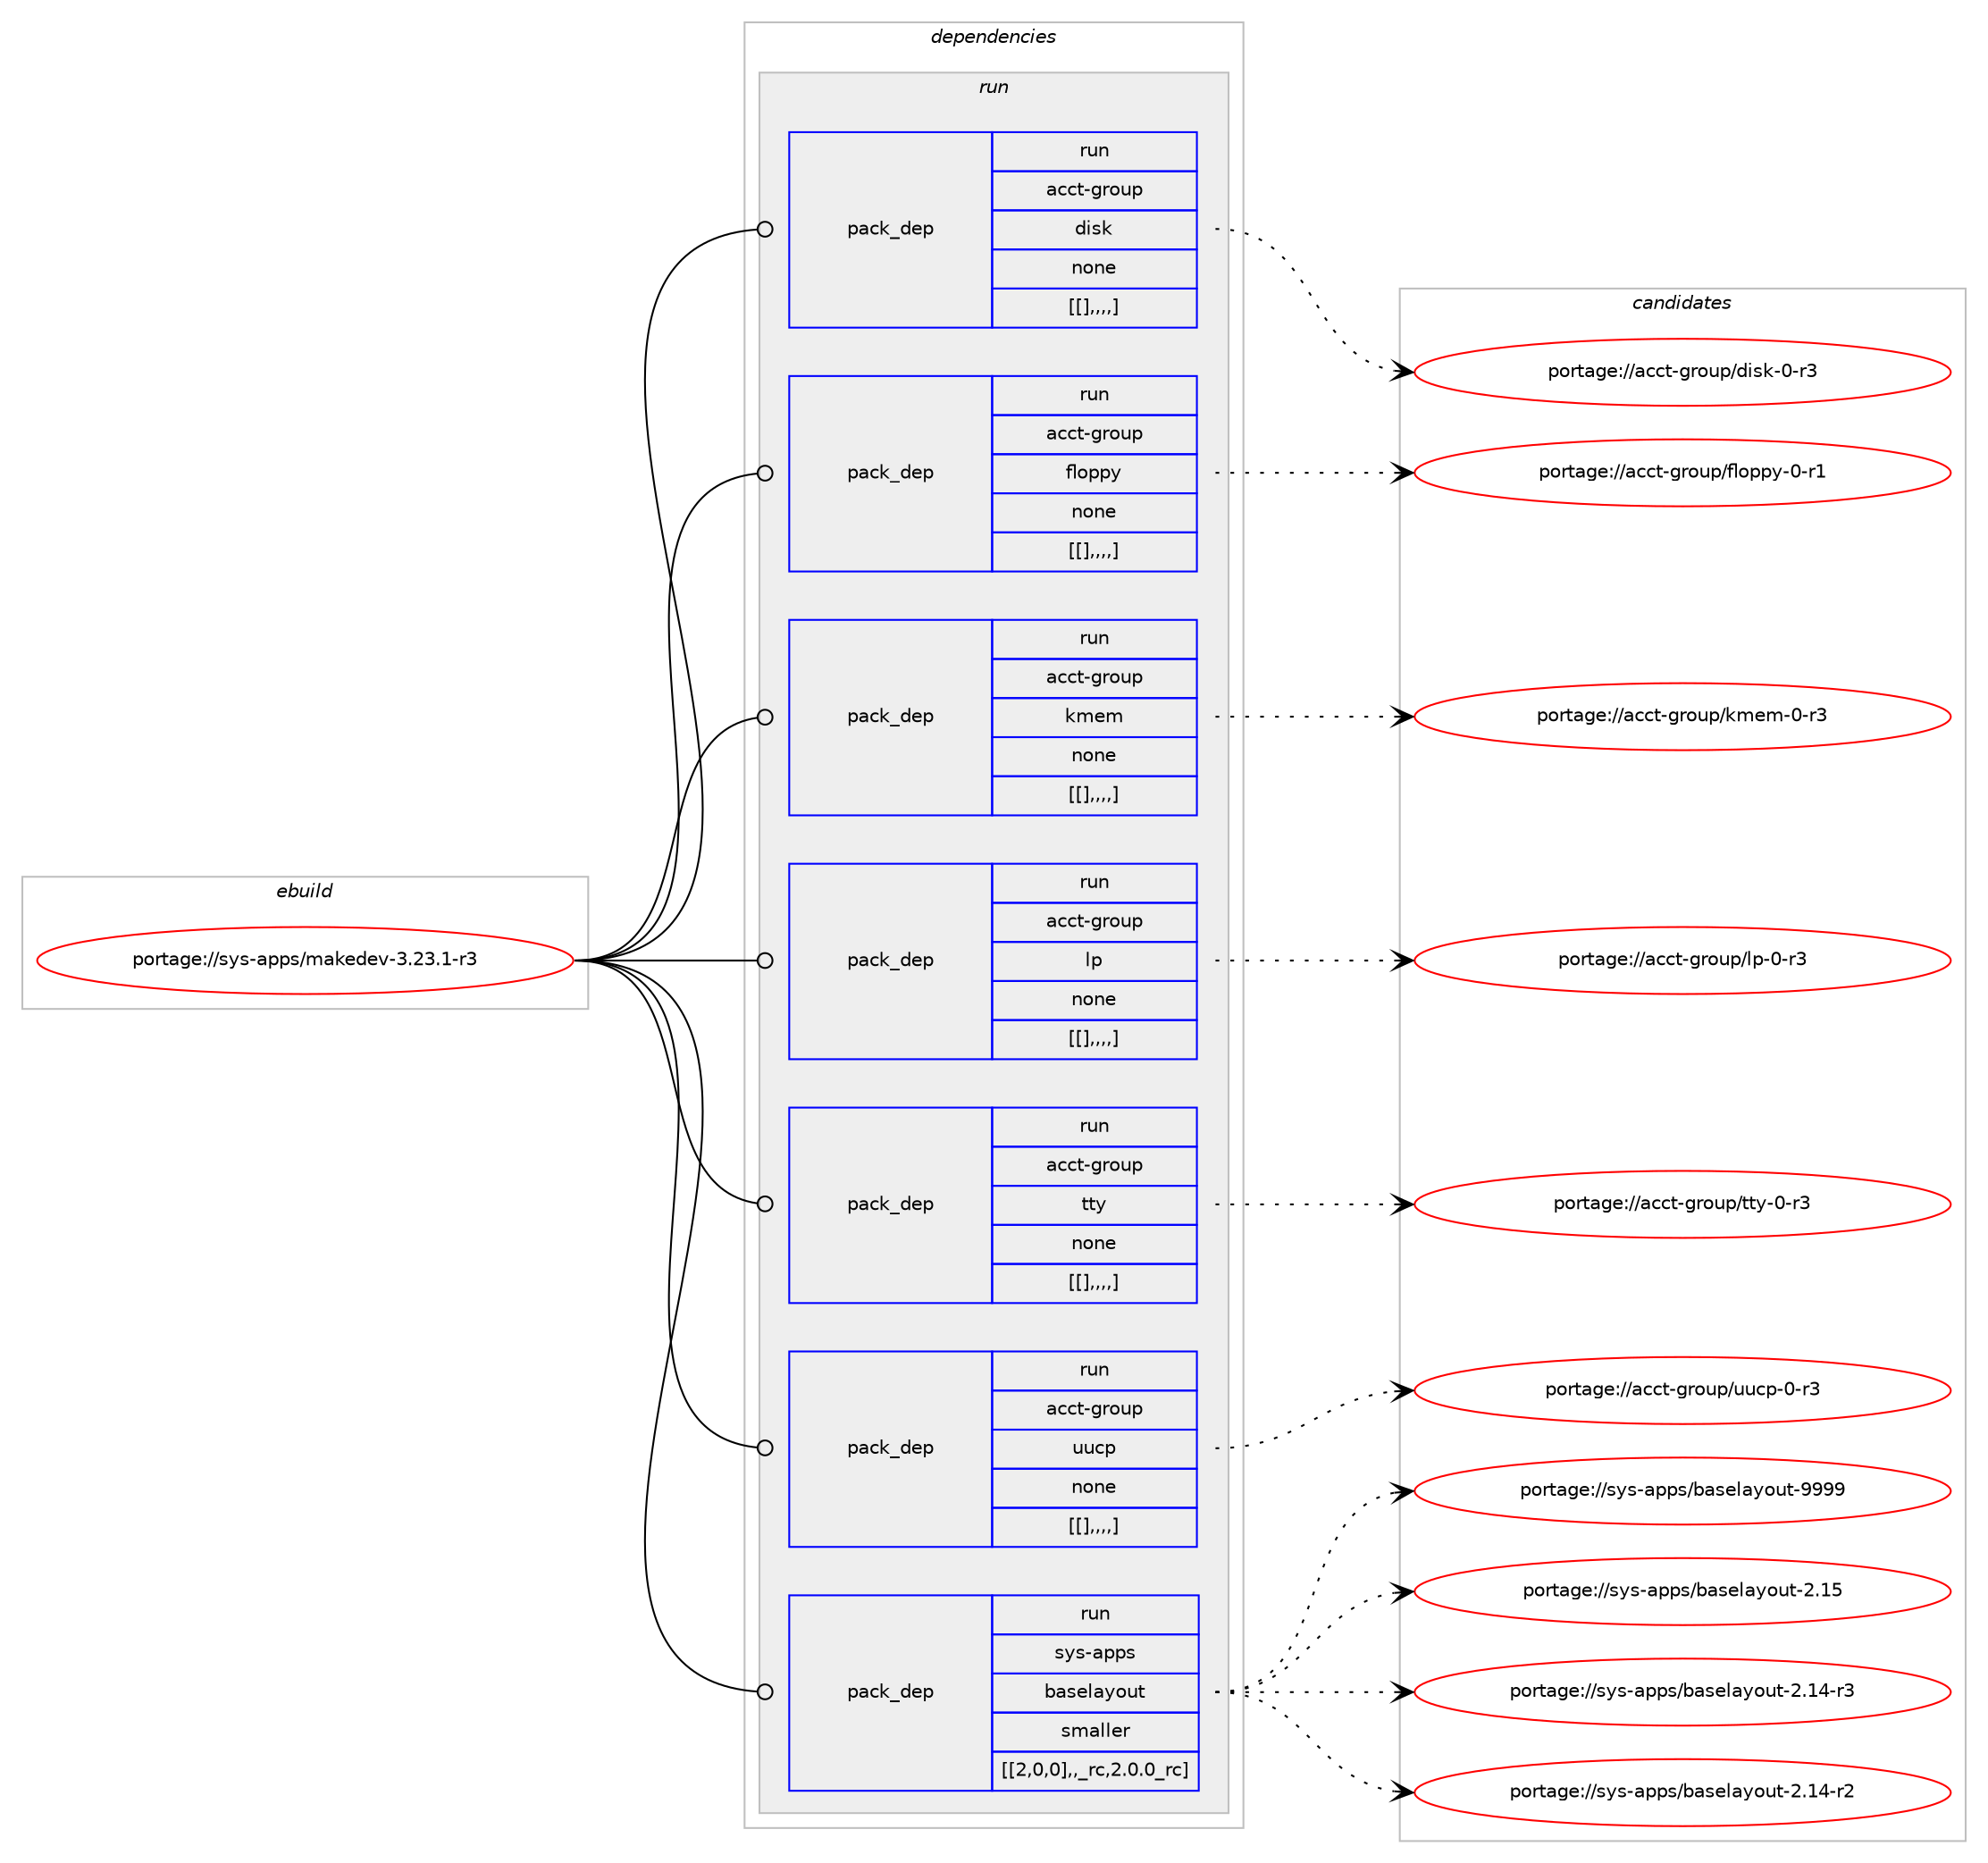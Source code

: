 digraph prolog {

# *************
# Graph options
# *************

newrank=true;
concentrate=true;
compound=true;
graph [rankdir=LR,fontname=Helvetica,fontsize=10,ranksep=1.5];#, ranksep=2.5, nodesep=0.2];
edge  [arrowhead=vee];
node  [fontname=Helvetica,fontsize=10];

# **********
# The ebuild
# **********

subgraph cluster_leftcol {
color=gray;
label=<<i>ebuild</i>>;
id [label="portage://sys-apps/makedev-3.23.1-r3", color=red, width=4, href="../sys-apps/makedev-3.23.1-r3.svg"];
}

# ****************
# The dependencies
# ****************

subgraph cluster_midcol {
color=gray;
label=<<i>dependencies</i>>;
subgraph cluster_compile {
fillcolor="#eeeeee";
style=filled;
label=<<i>compile</i>>;
}
subgraph cluster_compileandrun {
fillcolor="#eeeeee";
style=filled;
label=<<i>compile and run</i>>;
}
subgraph cluster_run {
fillcolor="#eeeeee";
style=filled;
label=<<i>run</i>>;
subgraph pack11165 {
dependency18002 [label=<<TABLE BORDER="0" CELLBORDER="1" CELLSPACING="0" CELLPADDING="4" WIDTH="220"><TR><TD ROWSPAN="6" CELLPADDING="30">pack_dep</TD></TR><TR><TD WIDTH="110">run</TD></TR><TR><TD>acct-group</TD></TR><TR><TD>disk</TD></TR><TR><TD>none</TD></TR><TR><TD>[[],,,,]</TD></TR></TABLE>>, shape=none, color=blue];
}
id:e -> dependency18002:w [weight=20,style="solid",arrowhead="odot"];
subgraph pack11166 {
dependency18003 [label=<<TABLE BORDER="0" CELLBORDER="1" CELLSPACING="0" CELLPADDING="4" WIDTH="220"><TR><TD ROWSPAN="6" CELLPADDING="30">pack_dep</TD></TR><TR><TD WIDTH="110">run</TD></TR><TR><TD>acct-group</TD></TR><TR><TD>floppy</TD></TR><TR><TD>none</TD></TR><TR><TD>[[],,,,]</TD></TR></TABLE>>, shape=none, color=blue];
}
id:e -> dependency18003:w [weight=20,style="solid",arrowhead="odot"];
subgraph pack11167 {
dependency18004 [label=<<TABLE BORDER="0" CELLBORDER="1" CELLSPACING="0" CELLPADDING="4" WIDTH="220"><TR><TD ROWSPAN="6" CELLPADDING="30">pack_dep</TD></TR><TR><TD WIDTH="110">run</TD></TR><TR><TD>acct-group</TD></TR><TR><TD>kmem</TD></TR><TR><TD>none</TD></TR><TR><TD>[[],,,,]</TD></TR></TABLE>>, shape=none, color=blue];
}
id:e -> dependency18004:w [weight=20,style="solid",arrowhead="odot"];
subgraph pack11168 {
dependency18005 [label=<<TABLE BORDER="0" CELLBORDER="1" CELLSPACING="0" CELLPADDING="4" WIDTH="220"><TR><TD ROWSPAN="6" CELLPADDING="30">pack_dep</TD></TR><TR><TD WIDTH="110">run</TD></TR><TR><TD>acct-group</TD></TR><TR><TD>lp</TD></TR><TR><TD>none</TD></TR><TR><TD>[[],,,,]</TD></TR></TABLE>>, shape=none, color=blue];
}
id:e -> dependency18005:w [weight=20,style="solid",arrowhead="odot"];
subgraph pack11169 {
dependency18006 [label=<<TABLE BORDER="0" CELLBORDER="1" CELLSPACING="0" CELLPADDING="4" WIDTH="220"><TR><TD ROWSPAN="6" CELLPADDING="30">pack_dep</TD></TR><TR><TD WIDTH="110">run</TD></TR><TR><TD>acct-group</TD></TR><TR><TD>tty</TD></TR><TR><TD>none</TD></TR><TR><TD>[[],,,,]</TD></TR></TABLE>>, shape=none, color=blue];
}
id:e -> dependency18006:w [weight=20,style="solid",arrowhead="odot"];
subgraph pack11170 {
dependency18007 [label=<<TABLE BORDER="0" CELLBORDER="1" CELLSPACING="0" CELLPADDING="4" WIDTH="220"><TR><TD ROWSPAN="6" CELLPADDING="30">pack_dep</TD></TR><TR><TD WIDTH="110">run</TD></TR><TR><TD>acct-group</TD></TR><TR><TD>uucp</TD></TR><TR><TD>none</TD></TR><TR><TD>[[],,,,]</TD></TR></TABLE>>, shape=none, color=blue];
}
id:e -> dependency18007:w [weight=20,style="solid",arrowhead="odot"];
subgraph pack11171 {
dependency18008 [label=<<TABLE BORDER="0" CELLBORDER="1" CELLSPACING="0" CELLPADDING="4" WIDTH="220"><TR><TD ROWSPAN="6" CELLPADDING="30">pack_dep</TD></TR><TR><TD WIDTH="110">run</TD></TR><TR><TD>sys-apps</TD></TR><TR><TD>baselayout</TD></TR><TR><TD>smaller</TD></TR><TR><TD>[[2,0,0],,_rc,2.0.0_rc]</TD></TR></TABLE>>, shape=none, color=blue];
}
id:e -> dependency18008:w [weight=20,style="solid",arrowhead="odot"];
}
}

# **************
# The candidates
# **************

subgraph cluster_choices {
rank=same;
color=gray;
label=<<i>candidates</i>>;

subgraph choice11165 {
color=black;
nodesep=1;
choice979999116451031141111171124710010511510745484511451 [label="portage://acct-group/disk-0-r3", color=red, width=4,href="../acct-group/disk-0-r3.svg"];
dependency18002:e -> choice979999116451031141111171124710010511510745484511451:w [style=dotted,weight="100"];
}
subgraph choice11166 {
color=black;
nodesep=1;
choice979999116451031141111171124710210811111211212145484511449 [label="portage://acct-group/floppy-0-r1", color=red, width=4,href="../acct-group/floppy-0-r1.svg"];
dependency18003:e -> choice979999116451031141111171124710210811111211212145484511449:w [style=dotted,weight="100"];
}
subgraph choice11167 {
color=black;
nodesep=1;
choice979999116451031141111171124710710910110945484511451 [label="portage://acct-group/kmem-0-r3", color=red, width=4,href="../acct-group/kmem-0-r3.svg"];
dependency18004:e -> choice979999116451031141111171124710710910110945484511451:w [style=dotted,weight="100"];
}
subgraph choice11168 {
color=black;
nodesep=1;
choice979999116451031141111171124710811245484511451 [label="portage://acct-group/lp-0-r3", color=red, width=4,href="../acct-group/lp-0-r3.svg"];
dependency18005:e -> choice979999116451031141111171124710811245484511451:w [style=dotted,weight="100"];
}
subgraph choice11169 {
color=black;
nodesep=1;
choice979999116451031141111171124711611612145484511451 [label="portage://acct-group/tty-0-r3", color=red, width=4,href="../acct-group/tty-0-r3.svg"];
dependency18006:e -> choice979999116451031141111171124711611612145484511451:w [style=dotted,weight="100"];
}
subgraph choice11170 {
color=black;
nodesep=1;
choice97999911645103114111117112471171179911245484511451 [label="portage://acct-group/uucp-0-r3", color=red, width=4,href="../acct-group/uucp-0-r3.svg"];
dependency18007:e -> choice97999911645103114111117112471171179911245484511451:w [style=dotted,weight="100"];
}
subgraph choice11171 {
color=black;
nodesep=1;
choice1151211154597112112115479897115101108971211111171164557575757 [label="portage://sys-apps/baselayout-9999", color=red, width=4,href="../sys-apps/baselayout-9999.svg"];
choice1151211154597112112115479897115101108971211111171164550464953 [label="portage://sys-apps/baselayout-2.15", color=red, width=4,href="../sys-apps/baselayout-2.15.svg"];
choice11512111545971121121154798971151011089712111111711645504649524511451 [label="portage://sys-apps/baselayout-2.14-r3", color=red, width=4,href="../sys-apps/baselayout-2.14-r3.svg"];
choice11512111545971121121154798971151011089712111111711645504649524511450 [label="portage://sys-apps/baselayout-2.14-r2", color=red, width=4,href="../sys-apps/baselayout-2.14-r2.svg"];
dependency18008:e -> choice1151211154597112112115479897115101108971211111171164557575757:w [style=dotted,weight="100"];
dependency18008:e -> choice1151211154597112112115479897115101108971211111171164550464953:w [style=dotted,weight="100"];
dependency18008:e -> choice11512111545971121121154798971151011089712111111711645504649524511451:w [style=dotted,weight="100"];
dependency18008:e -> choice11512111545971121121154798971151011089712111111711645504649524511450:w [style=dotted,weight="100"];
}
}

}
